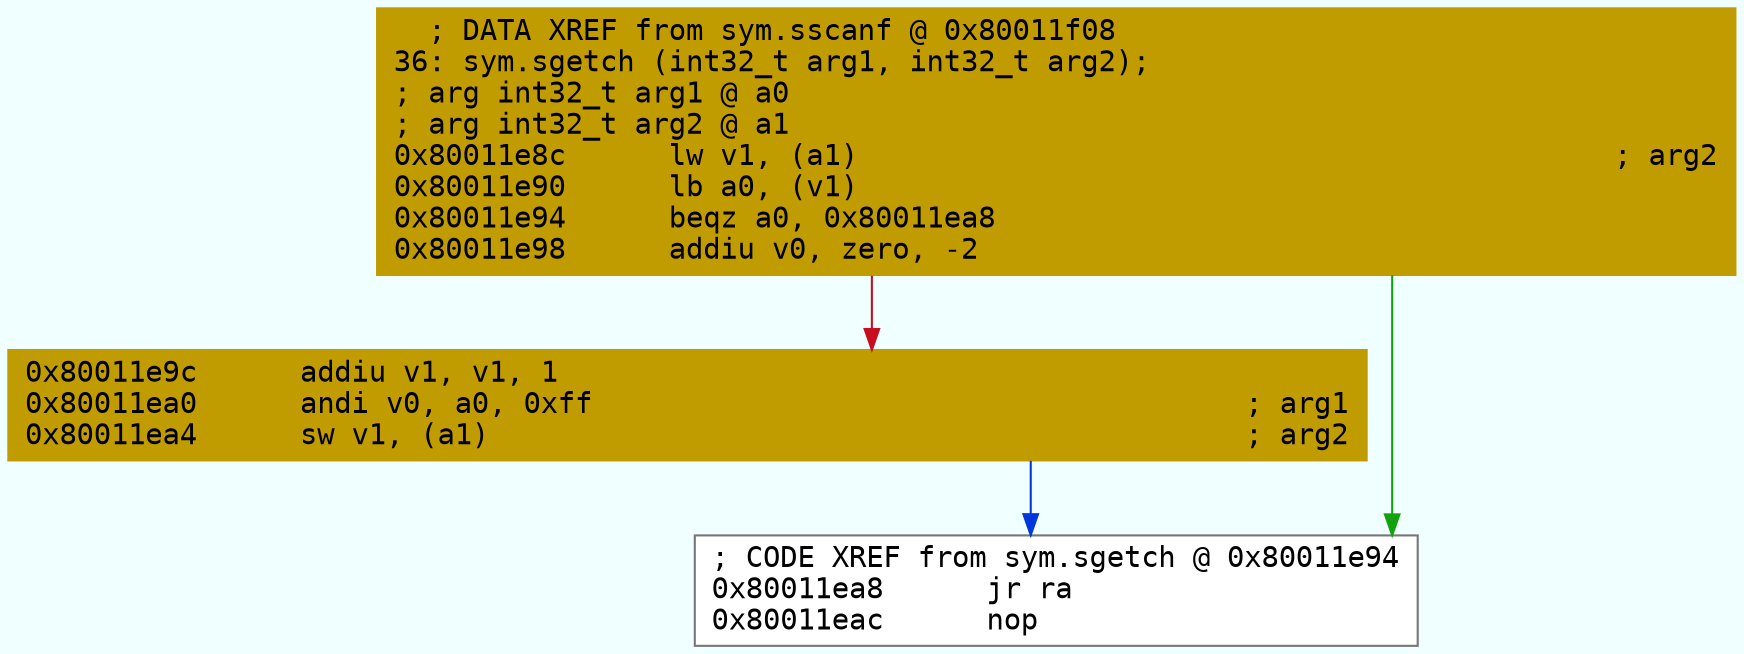 digraph code {
	graph [bgcolor=azure fontsize=8 fontname="Courier" splines="ortho"];
	node [fillcolor=gray style=filled shape=box];
	edge [arrowhead="normal"];
	"0x80011e8c" [URL="sym.sgetch/0x80011e8c", fillcolor="#c19c00",color="#c19c00", fontname="Courier",label="  ; DATA XREF from sym.sscanf @ 0x80011f08\l36: sym.sgetch (int32_t arg1, int32_t arg2);\l; arg int32_t arg1 @ a0\l; arg int32_t arg2 @ a1\l0x80011e8c      lw v1, (a1)                                            ; arg2\l0x80011e90      lb a0, (v1)\l0x80011e94      beqz a0, 0x80011ea8\l0x80011e98      addiu v0, zero, -2\l"]
	"0x80011e9c" [URL="sym.sgetch/0x80011e9c", fillcolor="#c19c00",color="#c19c00", fontname="Courier",label="0x80011e9c      addiu v1, v1, 1\l0x80011ea0      andi v0, a0, 0xff                                      ; arg1\l0x80011ea4      sw v1, (a1)                                            ; arg2\l"]
	"0x80011ea8" [URL="sym.sgetch/0x80011ea8", fillcolor="white",color="#767676", fontname="Courier",label="; CODE XREF from sym.sgetch @ 0x80011e94\l0x80011ea8      jr ra\l0x80011eac      nop\l"]
        "0x80011e8c" -> "0x80011ea8" [color="#13a10e"];
        "0x80011e8c" -> "0x80011e9c" [color="#c50f1f"];
        "0x80011e9c" -> "0x80011ea8" [color="#0037da"];
}
